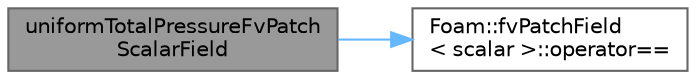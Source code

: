 digraph "uniformTotalPressureFvPatchScalarField"
{
 // LATEX_PDF_SIZE
  bgcolor="transparent";
  edge [fontname=Helvetica,fontsize=10,labelfontname=Helvetica,labelfontsize=10];
  node [fontname=Helvetica,fontsize=10,shape=box,height=0.2,width=0.4];
  rankdir="LR";
  Node1 [id="Node000001",label="uniformTotalPressureFvPatch\lScalarField",height=0.2,width=0.4,color="gray40", fillcolor="grey60", style="filled", fontcolor="black",tooltip=" "];
  Node1 -> Node2 [id="edge1_Node000001_Node000002",color="steelblue1",style="solid",tooltip=" "];
  Node2 [id="Node000002",label="Foam::fvPatchField\l\< scalar \>::operator==",height=0.2,width=0.4,color="grey40", fillcolor="white", style="filled",URL="$classFoam_1_1fvPatchField.html#a3798c4d56e6290b68ef3c55d814a11ed",tooltip=" "];
}
